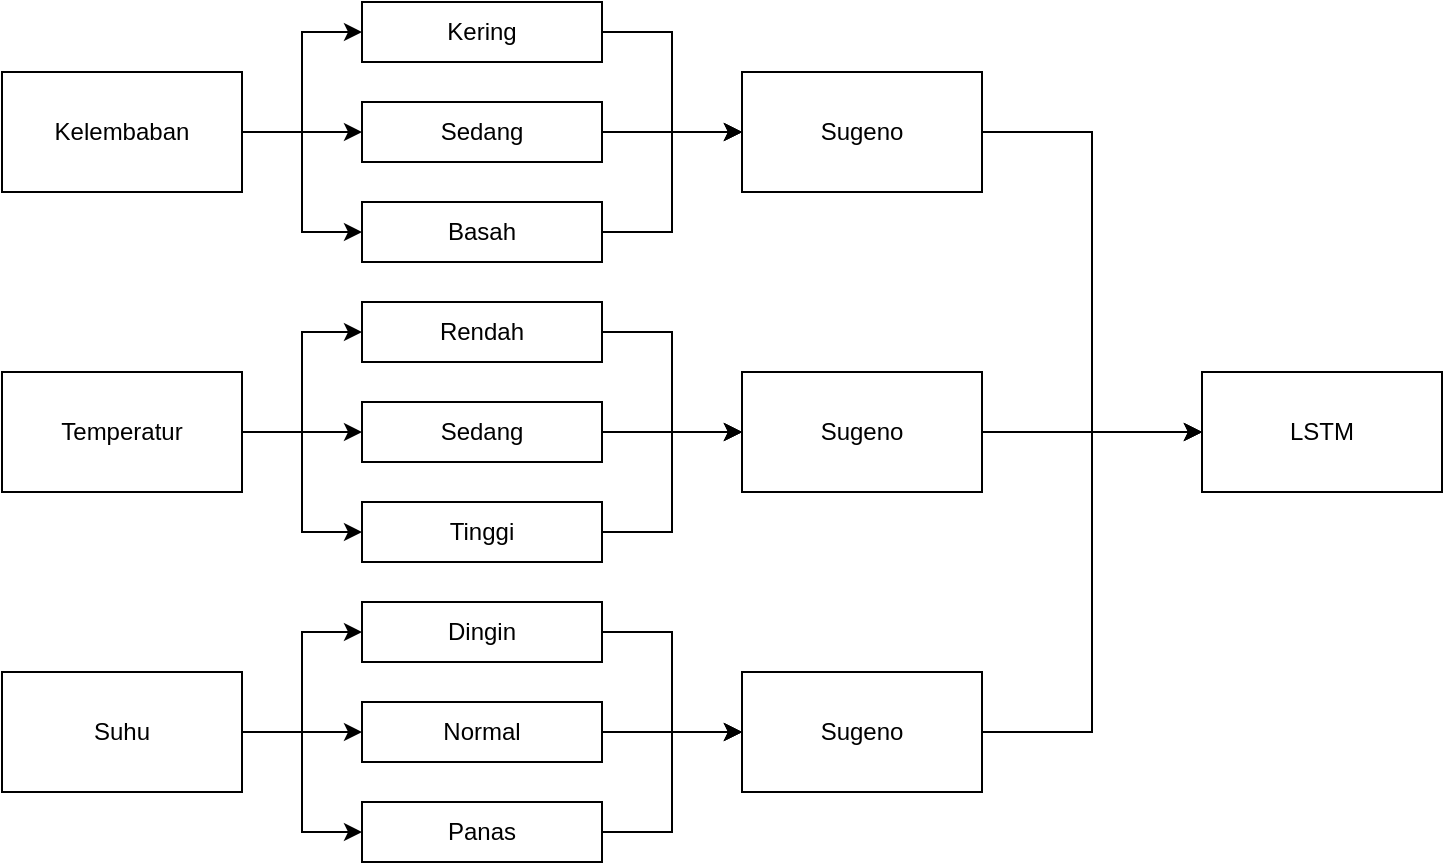 <mxfile version="14.6.1" type="github">
  <diagram id="HQdJfdgucwGFsy26SUPR" name="Page-1">
    <mxGraphModel dx="868" dy="425" grid="1" gridSize="10" guides="1" tooltips="1" connect="1" arrows="1" fold="1" page="1" pageScale="1" pageWidth="850" pageHeight="1100" math="0" shadow="0">
      <root>
        <mxCell id="0" />
        <mxCell id="1" parent="0" />
        <mxCell id="kaPJNzhL6myrH--fO6Iz-19" style="edgeStyle=orthogonalEdgeStyle;rounded=0;orthogonalLoop=1;jettySize=auto;html=1;entryX=0;entryY=0.5;entryDx=0;entryDy=0;" edge="1" parent="1" source="kaPJNzhL6myrH--fO6Iz-1" target="kaPJNzhL6myrH--fO6Iz-3">
          <mxGeometry relative="1" as="geometry" />
        </mxCell>
        <mxCell id="kaPJNzhL6myrH--fO6Iz-20" style="edgeStyle=orthogonalEdgeStyle;rounded=0;orthogonalLoop=1;jettySize=auto;html=1;exitX=1;exitY=0.5;exitDx=0;exitDy=0;entryX=0;entryY=0.5;entryDx=0;entryDy=0;" edge="1" parent="1" source="kaPJNzhL6myrH--fO6Iz-1" target="kaPJNzhL6myrH--fO6Iz-2">
          <mxGeometry relative="1" as="geometry" />
        </mxCell>
        <mxCell id="kaPJNzhL6myrH--fO6Iz-21" style="edgeStyle=orthogonalEdgeStyle;rounded=0;orthogonalLoop=1;jettySize=auto;html=1;exitX=1;exitY=0.5;exitDx=0;exitDy=0;entryX=0;entryY=0.5;entryDx=0;entryDy=0;" edge="1" parent="1" source="kaPJNzhL6myrH--fO6Iz-1" target="kaPJNzhL6myrH--fO6Iz-4">
          <mxGeometry relative="1" as="geometry" />
        </mxCell>
        <mxCell id="kaPJNzhL6myrH--fO6Iz-1" value="Kelembaban" style="rounded=0;whiteSpace=wrap;html=1;" vertex="1" parent="1">
          <mxGeometry x="140" y="235" width="120" height="60" as="geometry" />
        </mxCell>
        <mxCell id="kaPJNzhL6myrH--fO6Iz-22" style="edgeStyle=orthogonalEdgeStyle;rounded=0;orthogonalLoop=1;jettySize=auto;html=1;entryX=0;entryY=0.5;entryDx=0;entryDy=0;" edge="1" parent="1" source="kaPJNzhL6myrH--fO6Iz-2" target="kaPJNzhL6myrH--fO6Iz-8">
          <mxGeometry relative="1" as="geometry" />
        </mxCell>
        <mxCell id="kaPJNzhL6myrH--fO6Iz-2" value="Kering" style="rounded=0;whiteSpace=wrap;html=1;" vertex="1" parent="1">
          <mxGeometry x="320" y="200" width="120" height="30" as="geometry" />
        </mxCell>
        <mxCell id="kaPJNzhL6myrH--fO6Iz-23" style="edgeStyle=orthogonalEdgeStyle;rounded=0;orthogonalLoop=1;jettySize=auto;html=1;exitX=1;exitY=0.5;exitDx=0;exitDy=0;" edge="1" parent="1" source="kaPJNzhL6myrH--fO6Iz-3">
          <mxGeometry relative="1" as="geometry">
            <mxPoint x="510" y="265" as="targetPoint" />
          </mxGeometry>
        </mxCell>
        <mxCell id="kaPJNzhL6myrH--fO6Iz-3" value="Sedang" style="rounded=0;whiteSpace=wrap;html=1;" vertex="1" parent="1">
          <mxGeometry x="320" y="250" width="120" height="30" as="geometry" />
        </mxCell>
        <mxCell id="kaPJNzhL6myrH--fO6Iz-24" style="edgeStyle=orthogonalEdgeStyle;rounded=0;orthogonalLoop=1;jettySize=auto;html=1;entryX=0;entryY=0.5;entryDx=0;entryDy=0;" edge="1" parent="1" source="kaPJNzhL6myrH--fO6Iz-4" target="kaPJNzhL6myrH--fO6Iz-8">
          <mxGeometry relative="1" as="geometry" />
        </mxCell>
        <mxCell id="kaPJNzhL6myrH--fO6Iz-4" value="Basah" style="rounded=0;whiteSpace=wrap;html=1;" vertex="1" parent="1">
          <mxGeometry x="320" y="300" width="120" height="30" as="geometry" />
        </mxCell>
        <mxCell id="kaPJNzhL6myrH--fO6Iz-38" style="edgeStyle=orthogonalEdgeStyle;rounded=0;orthogonalLoop=1;jettySize=auto;html=1;entryX=0;entryY=0.5;entryDx=0;entryDy=0;" edge="1" parent="1" source="kaPJNzhL6myrH--fO6Iz-8" target="kaPJNzhL6myrH--fO6Iz-37">
          <mxGeometry relative="1" as="geometry" />
        </mxCell>
        <mxCell id="kaPJNzhL6myrH--fO6Iz-8" value="Sugeno" style="rounded=0;whiteSpace=wrap;html=1;" vertex="1" parent="1">
          <mxGeometry x="510" y="235" width="120" height="60" as="geometry" />
        </mxCell>
        <mxCell id="kaPJNzhL6myrH--fO6Iz-25" style="edgeStyle=orthogonalEdgeStyle;rounded=0;orthogonalLoop=1;jettySize=auto;html=1;entryX=0;entryY=0.5;entryDx=0;entryDy=0;" edge="1" parent="1" source="kaPJNzhL6myrH--fO6Iz-9" target="kaPJNzhL6myrH--fO6Iz-10">
          <mxGeometry relative="1" as="geometry" />
        </mxCell>
        <mxCell id="kaPJNzhL6myrH--fO6Iz-26" style="edgeStyle=orthogonalEdgeStyle;rounded=0;orthogonalLoop=1;jettySize=auto;html=1;entryX=0;entryY=0.5;entryDx=0;entryDy=0;" edge="1" parent="1" source="kaPJNzhL6myrH--fO6Iz-9" target="kaPJNzhL6myrH--fO6Iz-11">
          <mxGeometry relative="1" as="geometry" />
        </mxCell>
        <mxCell id="kaPJNzhL6myrH--fO6Iz-27" style="edgeStyle=orthogonalEdgeStyle;rounded=0;orthogonalLoop=1;jettySize=auto;html=1;entryX=0;entryY=0.5;entryDx=0;entryDy=0;" edge="1" parent="1" source="kaPJNzhL6myrH--fO6Iz-9" target="kaPJNzhL6myrH--fO6Iz-12">
          <mxGeometry relative="1" as="geometry" />
        </mxCell>
        <mxCell id="kaPJNzhL6myrH--fO6Iz-9" value="Temperatur" style="rounded=0;whiteSpace=wrap;html=1;" vertex="1" parent="1">
          <mxGeometry x="140" y="385" width="120" height="60" as="geometry" />
        </mxCell>
        <mxCell id="kaPJNzhL6myrH--fO6Iz-36" style="edgeStyle=orthogonalEdgeStyle;rounded=0;orthogonalLoop=1;jettySize=auto;html=1;entryX=0;entryY=0.5;entryDx=0;entryDy=0;" edge="1" parent="1" source="kaPJNzhL6myrH--fO6Iz-10" target="kaPJNzhL6myrH--fO6Iz-13">
          <mxGeometry relative="1" as="geometry" />
        </mxCell>
        <mxCell id="kaPJNzhL6myrH--fO6Iz-10" value="Rendah" style="rounded=0;whiteSpace=wrap;html=1;" vertex="1" parent="1">
          <mxGeometry x="320" y="350" width="120" height="30" as="geometry" />
        </mxCell>
        <mxCell id="kaPJNzhL6myrH--fO6Iz-34" style="edgeStyle=orthogonalEdgeStyle;rounded=0;orthogonalLoop=1;jettySize=auto;html=1;entryX=0;entryY=0.5;entryDx=0;entryDy=0;" edge="1" parent="1" source="kaPJNzhL6myrH--fO6Iz-11" target="kaPJNzhL6myrH--fO6Iz-13">
          <mxGeometry relative="1" as="geometry" />
        </mxCell>
        <mxCell id="kaPJNzhL6myrH--fO6Iz-11" value="Sedang" style="rounded=0;whiteSpace=wrap;html=1;" vertex="1" parent="1">
          <mxGeometry x="320" y="400" width="120" height="30" as="geometry" />
        </mxCell>
        <mxCell id="kaPJNzhL6myrH--fO6Iz-35" style="edgeStyle=orthogonalEdgeStyle;rounded=0;orthogonalLoop=1;jettySize=auto;html=1;entryX=0;entryY=0.5;entryDx=0;entryDy=0;" edge="1" parent="1" source="kaPJNzhL6myrH--fO6Iz-12" target="kaPJNzhL6myrH--fO6Iz-13">
          <mxGeometry relative="1" as="geometry" />
        </mxCell>
        <mxCell id="kaPJNzhL6myrH--fO6Iz-12" value="Tinggi" style="rounded=0;whiteSpace=wrap;html=1;" vertex="1" parent="1">
          <mxGeometry x="320" y="450" width="120" height="30" as="geometry" />
        </mxCell>
        <mxCell id="kaPJNzhL6myrH--fO6Iz-39" style="edgeStyle=orthogonalEdgeStyle;rounded=0;orthogonalLoop=1;jettySize=auto;html=1;" edge="1" parent="1" source="kaPJNzhL6myrH--fO6Iz-13">
          <mxGeometry relative="1" as="geometry">
            <mxPoint x="740" y="415" as="targetPoint" />
          </mxGeometry>
        </mxCell>
        <mxCell id="kaPJNzhL6myrH--fO6Iz-13" value="Sugeno" style="rounded=0;whiteSpace=wrap;html=1;" vertex="1" parent="1">
          <mxGeometry x="510" y="385" width="120" height="60" as="geometry" />
        </mxCell>
        <mxCell id="kaPJNzhL6myrH--fO6Iz-28" style="edgeStyle=orthogonalEdgeStyle;rounded=0;orthogonalLoop=1;jettySize=auto;html=1;entryX=0;entryY=0.5;entryDx=0;entryDy=0;" edge="1" parent="1" source="kaPJNzhL6myrH--fO6Iz-14" target="kaPJNzhL6myrH--fO6Iz-15">
          <mxGeometry relative="1" as="geometry" />
        </mxCell>
        <mxCell id="kaPJNzhL6myrH--fO6Iz-29" style="edgeStyle=orthogonalEdgeStyle;rounded=0;orthogonalLoop=1;jettySize=auto;html=1;entryX=0;entryY=0.5;entryDx=0;entryDy=0;" edge="1" parent="1" source="kaPJNzhL6myrH--fO6Iz-14" target="kaPJNzhL6myrH--fO6Iz-16">
          <mxGeometry relative="1" as="geometry" />
        </mxCell>
        <mxCell id="kaPJNzhL6myrH--fO6Iz-30" style="edgeStyle=orthogonalEdgeStyle;rounded=0;orthogonalLoop=1;jettySize=auto;html=1;entryX=0;entryY=0.5;entryDx=0;entryDy=0;" edge="1" parent="1" source="kaPJNzhL6myrH--fO6Iz-14" target="kaPJNzhL6myrH--fO6Iz-17">
          <mxGeometry relative="1" as="geometry" />
        </mxCell>
        <mxCell id="kaPJNzhL6myrH--fO6Iz-14" value="Suhu" style="rounded=0;whiteSpace=wrap;html=1;" vertex="1" parent="1">
          <mxGeometry x="140" y="535" width="120" height="60" as="geometry" />
        </mxCell>
        <mxCell id="kaPJNzhL6myrH--fO6Iz-33" style="edgeStyle=orthogonalEdgeStyle;rounded=0;orthogonalLoop=1;jettySize=auto;html=1;entryX=0;entryY=0.5;entryDx=0;entryDy=0;" edge="1" parent="1" source="kaPJNzhL6myrH--fO6Iz-15" target="kaPJNzhL6myrH--fO6Iz-18">
          <mxGeometry relative="1" as="geometry" />
        </mxCell>
        <mxCell id="kaPJNzhL6myrH--fO6Iz-15" value="Dingin" style="rounded=0;whiteSpace=wrap;html=1;" vertex="1" parent="1">
          <mxGeometry x="320" y="500" width="120" height="30" as="geometry" />
        </mxCell>
        <mxCell id="kaPJNzhL6myrH--fO6Iz-31" style="edgeStyle=orthogonalEdgeStyle;rounded=0;orthogonalLoop=1;jettySize=auto;html=1;entryX=0;entryY=0.5;entryDx=0;entryDy=0;" edge="1" parent="1" source="kaPJNzhL6myrH--fO6Iz-16" target="kaPJNzhL6myrH--fO6Iz-18">
          <mxGeometry relative="1" as="geometry" />
        </mxCell>
        <mxCell id="kaPJNzhL6myrH--fO6Iz-16" value="Normal" style="rounded=0;whiteSpace=wrap;html=1;" vertex="1" parent="1">
          <mxGeometry x="320" y="550" width="120" height="30" as="geometry" />
        </mxCell>
        <mxCell id="kaPJNzhL6myrH--fO6Iz-32" style="edgeStyle=orthogonalEdgeStyle;rounded=0;orthogonalLoop=1;jettySize=auto;html=1;entryX=0;entryY=0.5;entryDx=0;entryDy=0;" edge="1" parent="1" source="kaPJNzhL6myrH--fO6Iz-17" target="kaPJNzhL6myrH--fO6Iz-18">
          <mxGeometry relative="1" as="geometry" />
        </mxCell>
        <mxCell id="kaPJNzhL6myrH--fO6Iz-17" value="Panas" style="rounded=0;whiteSpace=wrap;html=1;" vertex="1" parent="1">
          <mxGeometry x="320" y="600" width="120" height="30" as="geometry" />
        </mxCell>
        <mxCell id="kaPJNzhL6myrH--fO6Iz-40" style="edgeStyle=orthogonalEdgeStyle;rounded=0;orthogonalLoop=1;jettySize=auto;html=1;entryX=0;entryY=0.5;entryDx=0;entryDy=0;" edge="1" parent="1" source="kaPJNzhL6myrH--fO6Iz-18" target="kaPJNzhL6myrH--fO6Iz-37">
          <mxGeometry relative="1" as="geometry" />
        </mxCell>
        <mxCell id="kaPJNzhL6myrH--fO6Iz-18" value="Sugeno" style="rounded=0;whiteSpace=wrap;html=1;" vertex="1" parent="1">
          <mxGeometry x="510" y="535" width="120" height="60" as="geometry" />
        </mxCell>
        <mxCell id="kaPJNzhL6myrH--fO6Iz-37" value="LSTM" style="rounded=0;whiteSpace=wrap;html=1;" vertex="1" parent="1">
          <mxGeometry x="740" y="385" width="120" height="60" as="geometry" />
        </mxCell>
      </root>
    </mxGraphModel>
  </diagram>
</mxfile>
